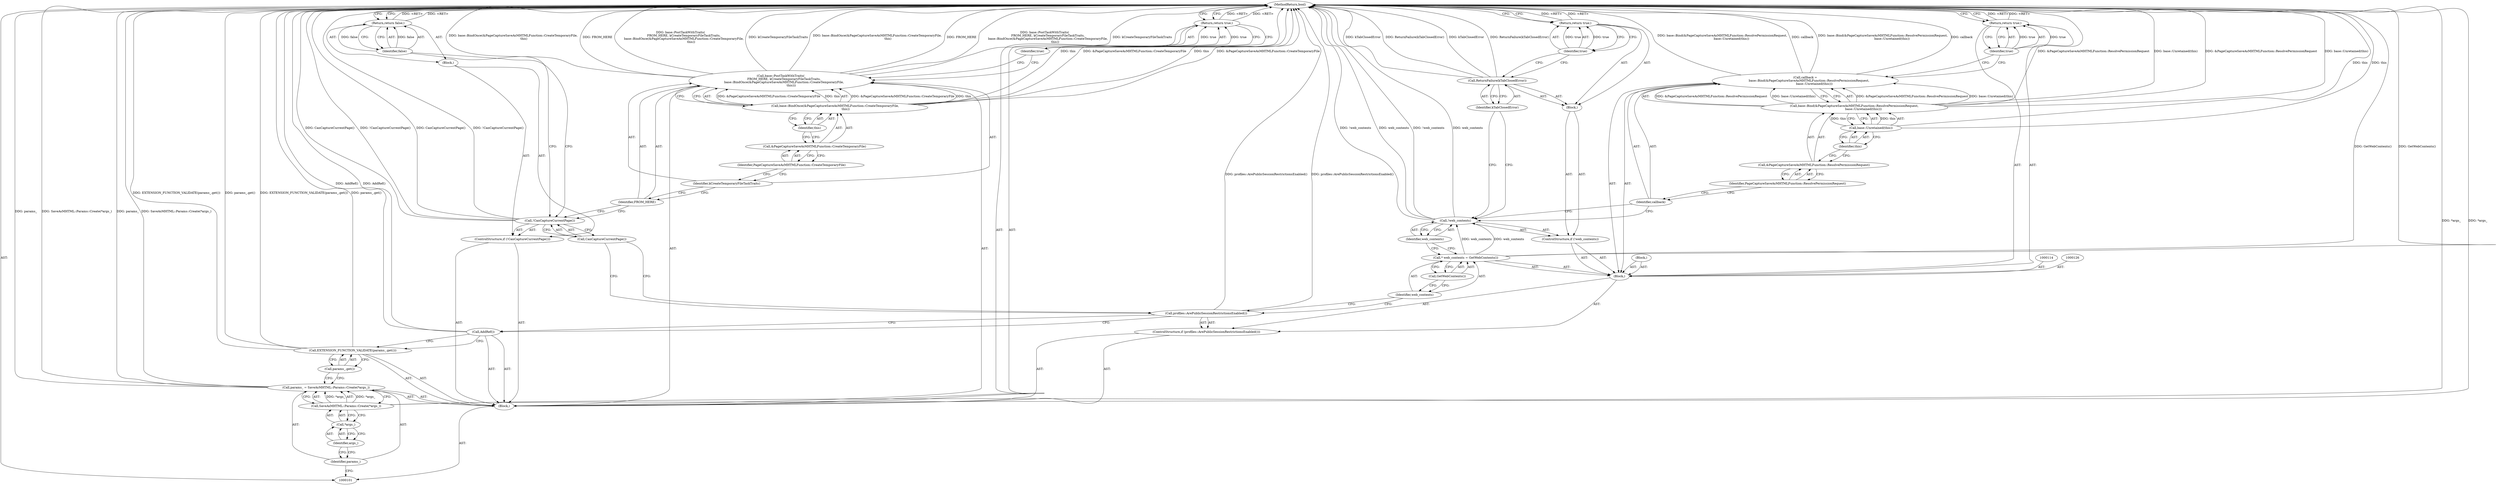 digraph "0_Chrome_0660e08731fd42076d7242068e9eaed1482b14d5_0" {
"1000152" [label="(MethodReturn,bool)"];
"1000102" [label="(Block,)"];
"1000121" [label="(Block,)"];
"1000118" [label="(ControlStructure,if (!web_contents))"];
"1000119" [label="(Call,!web_contents)"];
"1000120" [label="(Identifier,web_contents)"];
"1000123" [label="(Identifier,kTabClosedError)"];
"1000122" [label="(Call,ReturnFailure(kTabClosedError))"];
"1000125" [label="(Identifier,true)"];
"1000124" [label="(Return,return true;)"];
"1000113" [label="(Block,)"];
"1000127" [label="(Call,callback =\n        base::Bind(&PageCaptureSaveAsMHTMLFunction::ResolvePermissionRequest,\n                   base::Unretained(this)))"];
"1000128" [label="(Identifier,callback)"];
"1000130" [label="(Call,&PageCaptureSaveAsMHTMLFunction::ResolvePermissionRequest)"];
"1000131" [label="(Identifier,PageCaptureSaveAsMHTMLFunction::ResolvePermissionRequest)"];
"1000129" [label="(Call,base::Bind(&PageCaptureSaveAsMHTMLFunction::ResolvePermissionRequest,\n                   base::Unretained(this)))"];
"1000132" [label="(Call,base::Unretained(this))"];
"1000133" [label="(Identifier,this)"];
"1000134" [label="(Block,)"];
"1000105" [label="(Call,SaveAsMHTML::Params::Create(*args_))"];
"1000103" [label="(Call,params_ = SaveAsMHTML::Params::Create(*args_))"];
"1000104" [label="(Identifier,params_)"];
"1000106" [label="(Call,*args_)"];
"1000107" [label="(Identifier,args_)"];
"1000136" [label="(Identifier,true)"];
"1000135" [label="(Return,return true;)"];
"1000137" [label="(ControlStructure,if (!CanCaptureCurrentPage()))"];
"1000140" [label="(Block,)"];
"1000138" [label="(Call,!CanCaptureCurrentPage())"];
"1000139" [label="(Call,CanCaptureCurrentPage())"];
"1000142" [label="(Identifier,false)"];
"1000141" [label="(Return,return false;)"];
"1000143" [label="(Call,base::PostTaskWithTraits(\n       FROM_HERE, kCreateTemporaryFileTaskTraits,\n       base::BindOnce(&PageCaptureSaveAsMHTMLFunction::CreateTemporaryFile,\n                      this)))"];
"1000145" [label="(Identifier,kCreateTemporaryFileTaskTraits)"];
"1000144" [label="(Identifier,FROM_HERE)"];
"1000147" [label="(Call,&PageCaptureSaveAsMHTMLFunction::CreateTemporaryFile)"];
"1000148" [label="(Identifier,PageCaptureSaveAsMHTMLFunction::CreateTemporaryFile)"];
"1000146" [label="(Call,base::BindOnce(&PageCaptureSaveAsMHTMLFunction::CreateTemporaryFile,\n                      this))"];
"1000108" [label="(Call,EXTENSION_FUNCTION_VALIDATE(params_.get()))"];
"1000109" [label="(Call,params_.get())"];
"1000149" [label="(Identifier,this)"];
"1000151" [label="(Identifier,true)"];
"1000150" [label="(Return,return true;)"];
"1000110" [label="(Call,AddRef())"];
"1000111" [label="(ControlStructure,if (profiles::ArePublicSessionRestrictionsEnabled()))"];
"1000112" [label="(Call,profiles::ArePublicSessionRestrictionsEnabled())"];
"1000115" [label="(Call,* web_contents = GetWebContents())"];
"1000116" [label="(Identifier,web_contents)"];
"1000117" [label="(Call,GetWebContents())"];
"1000152" -> "1000101"  [label="AST: "];
"1000152" -> "1000124"  [label="CFG: "];
"1000152" -> "1000135"  [label="CFG: "];
"1000152" -> "1000141"  [label="CFG: "];
"1000152" -> "1000150"  [label="CFG: "];
"1000115" -> "1000152"  [label="DDG: GetWebContents()"];
"1000129" -> "1000152"  [label="DDG: &PageCaptureSaveAsMHTMLFunction::ResolvePermissionRequest"];
"1000129" -> "1000152"  [label="DDG: base::Unretained(this)"];
"1000108" -> "1000152"  [label="DDG: EXTENSION_FUNCTION_VALIDATE(params_.get())"];
"1000108" -> "1000152"  [label="DDG: params_.get()"];
"1000103" -> "1000152"  [label="DDG: params_"];
"1000103" -> "1000152"  [label="DDG: SaveAsMHTML::Params::Create(*args_)"];
"1000146" -> "1000152"  [label="DDG: this"];
"1000146" -> "1000152"  [label="DDG: &PageCaptureSaveAsMHTMLFunction::CreateTemporaryFile"];
"1000119" -> "1000152"  [label="DDG: !web_contents"];
"1000119" -> "1000152"  [label="DDG: web_contents"];
"1000143" -> "1000152"  [label="DDG: base::BindOnce(&PageCaptureSaveAsMHTMLFunction::CreateTemporaryFile,\n                      this)"];
"1000143" -> "1000152"  [label="DDG: FROM_HERE"];
"1000143" -> "1000152"  [label="DDG: base::PostTaskWithTraits(\n       FROM_HERE, kCreateTemporaryFileTaskTraits,\n       base::BindOnce(&PageCaptureSaveAsMHTMLFunction::CreateTemporaryFile,\n                      this))"];
"1000143" -> "1000152"  [label="DDG: kCreateTemporaryFileTaskTraits"];
"1000122" -> "1000152"  [label="DDG: kTabClosedError"];
"1000122" -> "1000152"  [label="DDG: ReturnFailure(kTabClosedError)"];
"1000138" -> "1000152"  [label="DDG: CanCaptureCurrentPage()"];
"1000138" -> "1000152"  [label="DDG: !CanCaptureCurrentPage()"];
"1000127" -> "1000152"  [label="DDG: base::Bind(&PageCaptureSaveAsMHTMLFunction::ResolvePermissionRequest,\n                   base::Unretained(this))"];
"1000127" -> "1000152"  [label="DDG: callback"];
"1000132" -> "1000152"  [label="DDG: this"];
"1000112" -> "1000152"  [label="DDG: profiles::ArePublicSessionRestrictionsEnabled()"];
"1000110" -> "1000152"  [label="DDG: AddRef()"];
"1000105" -> "1000152"  [label="DDG: *args_"];
"1000135" -> "1000152"  [label="DDG: <RET>"];
"1000124" -> "1000152"  [label="DDG: <RET>"];
"1000141" -> "1000152"  [label="DDG: <RET>"];
"1000150" -> "1000152"  [label="DDG: <RET>"];
"1000102" -> "1000101"  [label="AST: "];
"1000103" -> "1000102"  [label="AST: "];
"1000108" -> "1000102"  [label="AST: "];
"1000110" -> "1000102"  [label="AST: "];
"1000111" -> "1000102"  [label="AST: "];
"1000137" -> "1000102"  [label="AST: "];
"1000143" -> "1000102"  [label="AST: "];
"1000150" -> "1000102"  [label="AST: "];
"1000121" -> "1000118"  [label="AST: "];
"1000122" -> "1000121"  [label="AST: "];
"1000124" -> "1000121"  [label="AST: "];
"1000118" -> "1000113"  [label="AST: "];
"1000119" -> "1000118"  [label="AST: "];
"1000121" -> "1000118"  [label="AST: "];
"1000119" -> "1000118"  [label="AST: "];
"1000119" -> "1000120"  [label="CFG: "];
"1000120" -> "1000119"  [label="AST: "];
"1000123" -> "1000119"  [label="CFG: "];
"1000128" -> "1000119"  [label="CFG: "];
"1000119" -> "1000152"  [label="DDG: !web_contents"];
"1000119" -> "1000152"  [label="DDG: web_contents"];
"1000115" -> "1000119"  [label="DDG: web_contents"];
"1000120" -> "1000119"  [label="AST: "];
"1000120" -> "1000115"  [label="CFG: "];
"1000119" -> "1000120"  [label="CFG: "];
"1000123" -> "1000122"  [label="AST: "];
"1000123" -> "1000119"  [label="CFG: "];
"1000122" -> "1000123"  [label="CFG: "];
"1000122" -> "1000121"  [label="AST: "];
"1000122" -> "1000123"  [label="CFG: "];
"1000123" -> "1000122"  [label="AST: "];
"1000125" -> "1000122"  [label="CFG: "];
"1000122" -> "1000152"  [label="DDG: kTabClosedError"];
"1000122" -> "1000152"  [label="DDG: ReturnFailure(kTabClosedError)"];
"1000125" -> "1000124"  [label="AST: "];
"1000125" -> "1000122"  [label="CFG: "];
"1000124" -> "1000125"  [label="CFG: "];
"1000125" -> "1000124"  [label="DDG: true"];
"1000124" -> "1000121"  [label="AST: "];
"1000124" -> "1000125"  [label="CFG: "];
"1000125" -> "1000124"  [label="AST: "];
"1000152" -> "1000124"  [label="CFG: "];
"1000124" -> "1000152"  [label="DDG: <RET>"];
"1000125" -> "1000124"  [label="DDG: true"];
"1000113" -> "1000111"  [label="AST: "];
"1000114" -> "1000113"  [label="AST: "];
"1000115" -> "1000113"  [label="AST: "];
"1000118" -> "1000113"  [label="AST: "];
"1000126" -> "1000113"  [label="AST: "];
"1000127" -> "1000113"  [label="AST: "];
"1000134" -> "1000113"  [label="AST: "];
"1000135" -> "1000113"  [label="AST: "];
"1000127" -> "1000113"  [label="AST: "];
"1000127" -> "1000129"  [label="CFG: "];
"1000128" -> "1000127"  [label="AST: "];
"1000129" -> "1000127"  [label="AST: "];
"1000136" -> "1000127"  [label="CFG: "];
"1000127" -> "1000152"  [label="DDG: base::Bind(&PageCaptureSaveAsMHTMLFunction::ResolvePermissionRequest,\n                   base::Unretained(this))"];
"1000127" -> "1000152"  [label="DDG: callback"];
"1000129" -> "1000127"  [label="DDG: &PageCaptureSaveAsMHTMLFunction::ResolvePermissionRequest"];
"1000129" -> "1000127"  [label="DDG: base::Unretained(this)"];
"1000128" -> "1000127"  [label="AST: "];
"1000128" -> "1000119"  [label="CFG: "];
"1000131" -> "1000128"  [label="CFG: "];
"1000130" -> "1000129"  [label="AST: "];
"1000130" -> "1000131"  [label="CFG: "];
"1000131" -> "1000130"  [label="AST: "];
"1000133" -> "1000130"  [label="CFG: "];
"1000131" -> "1000130"  [label="AST: "];
"1000131" -> "1000128"  [label="CFG: "];
"1000130" -> "1000131"  [label="CFG: "];
"1000129" -> "1000127"  [label="AST: "];
"1000129" -> "1000132"  [label="CFG: "];
"1000130" -> "1000129"  [label="AST: "];
"1000132" -> "1000129"  [label="AST: "];
"1000127" -> "1000129"  [label="CFG: "];
"1000129" -> "1000152"  [label="DDG: &PageCaptureSaveAsMHTMLFunction::ResolvePermissionRequest"];
"1000129" -> "1000152"  [label="DDG: base::Unretained(this)"];
"1000129" -> "1000127"  [label="DDG: &PageCaptureSaveAsMHTMLFunction::ResolvePermissionRequest"];
"1000129" -> "1000127"  [label="DDG: base::Unretained(this)"];
"1000132" -> "1000129"  [label="DDG: this"];
"1000132" -> "1000129"  [label="AST: "];
"1000132" -> "1000133"  [label="CFG: "];
"1000133" -> "1000132"  [label="AST: "];
"1000129" -> "1000132"  [label="CFG: "];
"1000132" -> "1000152"  [label="DDG: this"];
"1000132" -> "1000129"  [label="DDG: this"];
"1000133" -> "1000132"  [label="AST: "];
"1000133" -> "1000130"  [label="CFG: "];
"1000132" -> "1000133"  [label="CFG: "];
"1000134" -> "1000113"  [label="AST: "];
"1000105" -> "1000103"  [label="AST: "];
"1000105" -> "1000106"  [label="CFG: "];
"1000106" -> "1000105"  [label="AST: "];
"1000103" -> "1000105"  [label="CFG: "];
"1000105" -> "1000152"  [label="DDG: *args_"];
"1000105" -> "1000103"  [label="DDG: *args_"];
"1000103" -> "1000102"  [label="AST: "];
"1000103" -> "1000105"  [label="CFG: "];
"1000104" -> "1000103"  [label="AST: "];
"1000105" -> "1000103"  [label="AST: "];
"1000109" -> "1000103"  [label="CFG: "];
"1000103" -> "1000152"  [label="DDG: params_"];
"1000103" -> "1000152"  [label="DDG: SaveAsMHTML::Params::Create(*args_)"];
"1000105" -> "1000103"  [label="DDG: *args_"];
"1000104" -> "1000103"  [label="AST: "];
"1000104" -> "1000101"  [label="CFG: "];
"1000107" -> "1000104"  [label="CFG: "];
"1000106" -> "1000105"  [label="AST: "];
"1000106" -> "1000107"  [label="CFG: "];
"1000107" -> "1000106"  [label="AST: "];
"1000105" -> "1000106"  [label="CFG: "];
"1000107" -> "1000106"  [label="AST: "];
"1000107" -> "1000104"  [label="CFG: "];
"1000106" -> "1000107"  [label="CFG: "];
"1000136" -> "1000135"  [label="AST: "];
"1000136" -> "1000127"  [label="CFG: "];
"1000135" -> "1000136"  [label="CFG: "];
"1000136" -> "1000135"  [label="DDG: true"];
"1000135" -> "1000113"  [label="AST: "];
"1000135" -> "1000136"  [label="CFG: "];
"1000136" -> "1000135"  [label="AST: "];
"1000152" -> "1000135"  [label="CFG: "];
"1000135" -> "1000152"  [label="DDG: <RET>"];
"1000136" -> "1000135"  [label="DDG: true"];
"1000137" -> "1000102"  [label="AST: "];
"1000138" -> "1000137"  [label="AST: "];
"1000140" -> "1000137"  [label="AST: "];
"1000140" -> "1000137"  [label="AST: "];
"1000141" -> "1000140"  [label="AST: "];
"1000138" -> "1000137"  [label="AST: "];
"1000138" -> "1000139"  [label="CFG: "];
"1000139" -> "1000138"  [label="AST: "];
"1000142" -> "1000138"  [label="CFG: "];
"1000144" -> "1000138"  [label="CFG: "];
"1000138" -> "1000152"  [label="DDG: CanCaptureCurrentPage()"];
"1000138" -> "1000152"  [label="DDG: !CanCaptureCurrentPage()"];
"1000139" -> "1000138"  [label="AST: "];
"1000139" -> "1000112"  [label="CFG: "];
"1000138" -> "1000139"  [label="CFG: "];
"1000142" -> "1000141"  [label="AST: "];
"1000142" -> "1000138"  [label="CFG: "];
"1000141" -> "1000142"  [label="CFG: "];
"1000142" -> "1000141"  [label="DDG: false"];
"1000141" -> "1000140"  [label="AST: "];
"1000141" -> "1000142"  [label="CFG: "];
"1000142" -> "1000141"  [label="AST: "];
"1000152" -> "1000141"  [label="CFG: "];
"1000141" -> "1000152"  [label="DDG: <RET>"];
"1000142" -> "1000141"  [label="DDG: false"];
"1000143" -> "1000102"  [label="AST: "];
"1000143" -> "1000146"  [label="CFG: "];
"1000144" -> "1000143"  [label="AST: "];
"1000145" -> "1000143"  [label="AST: "];
"1000146" -> "1000143"  [label="AST: "];
"1000151" -> "1000143"  [label="CFG: "];
"1000143" -> "1000152"  [label="DDG: base::BindOnce(&PageCaptureSaveAsMHTMLFunction::CreateTemporaryFile,\n                      this)"];
"1000143" -> "1000152"  [label="DDG: FROM_HERE"];
"1000143" -> "1000152"  [label="DDG: base::PostTaskWithTraits(\n       FROM_HERE, kCreateTemporaryFileTaskTraits,\n       base::BindOnce(&PageCaptureSaveAsMHTMLFunction::CreateTemporaryFile,\n                      this))"];
"1000143" -> "1000152"  [label="DDG: kCreateTemporaryFileTaskTraits"];
"1000146" -> "1000143"  [label="DDG: &PageCaptureSaveAsMHTMLFunction::CreateTemporaryFile"];
"1000146" -> "1000143"  [label="DDG: this"];
"1000145" -> "1000143"  [label="AST: "];
"1000145" -> "1000144"  [label="CFG: "];
"1000148" -> "1000145"  [label="CFG: "];
"1000144" -> "1000143"  [label="AST: "];
"1000144" -> "1000138"  [label="CFG: "];
"1000145" -> "1000144"  [label="CFG: "];
"1000147" -> "1000146"  [label="AST: "];
"1000147" -> "1000148"  [label="CFG: "];
"1000148" -> "1000147"  [label="AST: "];
"1000149" -> "1000147"  [label="CFG: "];
"1000148" -> "1000147"  [label="AST: "];
"1000148" -> "1000145"  [label="CFG: "];
"1000147" -> "1000148"  [label="CFG: "];
"1000146" -> "1000143"  [label="AST: "];
"1000146" -> "1000149"  [label="CFG: "];
"1000147" -> "1000146"  [label="AST: "];
"1000149" -> "1000146"  [label="AST: "];
"1000143" -> "1000146"  [label="CFG: "];
"1000146" -> "1000152"  [label="DDG: this"];
"1000146" -> "1000152"  [label="DDG: &PageCaptureSaveAsMHTMLFunction::CreateTemporaryFile"];
"1000146" -> "1000143"  [label="DDG: &PageCaptureSaveAsMHTMLFunction::CreateTemporaryFile"];
"1000146" -> "1000143"  [label="DDG: this"];
"1000108" -> "1000102"  [label="AST: "];
"1000108" -> "1000109"  [label="CFG: "];
"1000109" -> "1000108"  [label="AST: "];
"1000110" -> "1000108"  [label="CFG: "];
"1000108" -> "1000152"  [label="DDG: EXTENSION_FUNCTION_VALIDATE(params_.get())"];
"1000108" -> "1000152"  [label="DDG: params_.get()"];
"1000109" -> "1000108"  [label="AST: "];
"1000109" -> "1000103"  [label="CFG: "];
"1000108" -> "1000109"  [label="CFG: "];
"1000149" -> "1000146"  [label="AST: "];
"1000149" -> "1000147"  [label="CFG: "];
"1000146" -> "1000149"  [label="CFG: "];
"1000151" -> "1000150"  [label="AST: "];
"1000151" -> "1000143"  [label="CFG: "];
"1000150" -> "1000151"  [label="CFG: "];
"1000151" -> "1000150"  [label="DDG: true"];
"1000150" -> "1000102"  [label="AST: "];
"1000150" -> "1000151"  [label="CFG: "];
"1000151" -> "1000150"  [label="AST: "];
"1000152" -> "1000150"  [label="CFG: "];
"1000150" -> "1000152"  [label="DDG: <RET>"];
"1000151" -> "1000150"  [label="DDG: true"];
"1000110" -> "1000102"  [label="AST: "];
"1000110" -> "1000108"  [label="CFG: "];
"1000112" -> "1000110"  [label="CFG: "];
"1000110" -> "1000152"  [label="DDG: AddRef()"];
"1000111" -> "1000102"  [label="AST: "];
"1000112" -> "1000111"  [label="AST: "];
"1000113" -> "1000111"  [label="AST: "];
"1000112" -> "1000111"  [label="AST: "];
"1000112" -> "1000110"  [label="CFG: "];
"1000116" -> "1000112"  [label="CFG: "];
"1000139" -> "1000112"  [label="CFG: "];
"1000112" -> "1000152"  [label="DDG: profiles::ArePublicSessionRestrictionsEnabled()"];
"1000115" -> "1000113"  [label="AST: "];
"1000115" -> "1000117"  [label="CFG: "];
"1000116" -> "1000115"  [label="AST: "];
"1000117" -> "1000115"  [label="AST: "];
"1000120" -> "1000115"  [label="CFG: "];
"1000115" -> "1000152"  [label="DDG: GetWebContents()"];
"1000115" -> "1000119"  [label="DDG: web_contents"];
"1000116" -> "1000115"  [label="AST: "];
"1000116" -> "1000112"  [label="CFG: "];
"1000117" -> "1000116"  [label="CFG: "];
"1000117" -> "1000115"  [label="AST: "];
"1000117" -> "1000116"  [label="CFG: "];
"1000115" -> "1000117"  [label="CFG: "];
}
